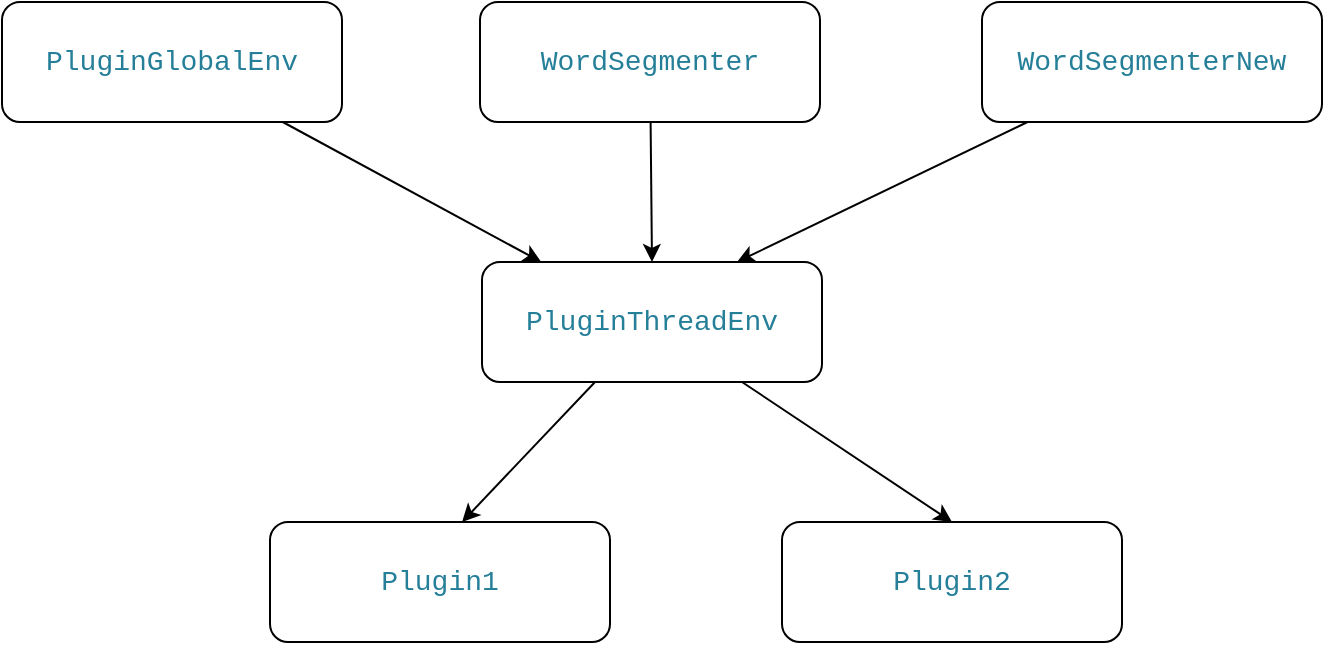 <mxfile version="14.9.9" type="github">
  <diagram id="98bSKeaewmH1Va8LNb7o" name="Page-1">
    <mxGraphModel dx="946" dy="557" grid="1" gridSize="10" guides="1" tooltips="1" connect="1" arrows="1" fold="1" page="1" pageScale="1" pageWidth="827" pageHeight="1169" math="0" shadow="0">
      <root>
        <mxCell id="0" />
        <mxCell id="1" parent="0" />
        <mxCell id="ym3dQRyU-8HA6WPjWsnF-10" style="edgeStyle=none;rounded=0;orthogonalLoop=1;jettySize=auto;html=1;entryX=0.565;entryY=0;entryDx=0;entryDy=0;entryPerimeter=0;" edge="1" parent="1" source="ym3dQRyU-8HA6WPjWsnF-1" target="ym3dQRyU-8HA6WPjWsnF-8">
          <mxGeometry relative="1" as="geometry" />
        </mxCell>
        <mxCell id="ym3dQRyU-8HA6WPjWsnF-11" style="edgeStyle=none;rounded=0;orthogonalLoop=1;jettySize=auto;html=1;entryX=0.5;entryY=0;entryDx=0;entryDy=0;" edge="1" parent="1" source="ym3dQRyU-8HA6WPjWsnF-1" target="ym3dQRyU-8HA6WPjWsnF-9">
          <mxGeometry relative="1" as="geometry" />
        </mxCell>
        <mxCell id="ym3dQRyU-8HA6WPjWsnF-1" value="&lt;div style=&quot;background-color: rgb(255 , 255 , 255) ; font-family: &amp;#34;menlo&amp;#34; , &amp;#34;monaco&amp;#34; , &amp;#34;courier new&amp;#34; , monospace ; font-size: 14px ; line-height: 21px&quot;&gt;&lt;span style=&quot;color: #267f99&quot;&gt;PluginThreadEnv&lt;/span&gt;&lt;/div&gt;" style="rounded=1;whiteSpace=wrap;html=1;" vertex="1" parent="1">
          <mxGeometry x="350" y="270" width="170" height="60" as="geometry" />
        </mxCell>
        <mxCell id="ym3dQRyU-8HA6WPjWsnF-5" style="rounded=0;orthogonalLoop=1;jettySize=auto;html=1;" edge="1" parent="1" source="ym3dQRyU-8HA6WPjWsnF-2" target="ym3dQRyU-8HA6WPjWsnF-1">
          <mxGeometry relative="1" as="geometry" />
        </mxCell>
        <mxCell id="ym3dQRyU-8HA6WPjWsnF-2" value="&lt;div style=&quot;background-color: rgb(255 , 255 , 255) ; font-family: &amp;#34;menlo&amp;#34; , &amp;#34;monaco&amp;#34; , &amp;#34;courier new&amp;#34; , monospace ; font-size: 14px ; line-height: 21px&quot;&gt;&lt;div style=&quot;font-family: &amp;#34;menlo&amp;#34; , &amp;#34;monaco&amp;#34; , &amp;#34;courier new&amp;#34; , monospace ; line-height: 21px&quot;&gt;&lt;span style=&quot;color: #267f99&quot;&gt;PluginGlobalEnv&lt;/span&gt;&lt;/div&gt;&lt;/div&gt;" style="rounded=1;whiteSpace=wrap;html=1;" vertex="1" parent="1">
          <mxGeometry x="110" y="140" width="170" height="60" as="geometry" />
        </mxCell>
        <mxCell id="ym3dQRyU-8HA6WPjWsnF-6" style="edgeStyle=none;rounded=0;orthogonalLoop=1;jettySize=auto;html=1;entryX=0.5;entryY=0;entryDx=0;entryDy=0;" edge="1" parent="1" source="ym3dQRyU-8HA6WPjWsnF-3" target="ym3dQRyU-8HA6WPjWsnF-1">
          <mxGeometry relative="1" as="geometry" />
        </mxCell>
        <mxCell id="ym3dQRyU-8HA6WPjWsnF-3" value="&lt;div style=&quot;background-color: rgb(255 , 255 , 255) ; font-family: &amp;#34;menlo&amp;#34; , &amp;#34;monaco&amp;#34; , &amp;#34;courier new&amp;#34; , monospace ; font-size: 14px ; line-height: 21px&quot;&gt;&lt;div style=&quot;font-family: &amp;#34;menlo&amp;#34; , &amp;#34;monaco&amp;#34; , &amp;#34;courier new&amp;#34; , monospace ; line-height: 21px&quot;&gt;&lt;div style=&quot;font-family: &amp;#34;menlo&amp;#34; , &amp;#34;monaco&amp;#34; , &amp;#34;courier new&amp;#34; , monospace ; line-height: 21px&quot;&gt;&lt;span style=&quot;color: #267f99&quot;&gt;WordSegmenter&lt;/span&gt;&lt;/div&gt;&lt;/div&gt;&lt;/div&gt;" style="rounded=1;whiteSpace=wrap;html=1;" vertex="1" parent="1">
          <mxGeometry x="349" y="140" width="170" height="60" as="geometry" />
        </mxCell>
        <mxCell id="ym3dQRyU-8HA6WPjWsnF-7" style="edgeStyle=none;rounded=0;orthogonalLoop=1;jettySize=auto;html=1;entryX=0.75;entryY=0;entryDx=0;entryDy=0;" edge="1" parent="1" source="ym3dQRyU-8HA6WPjWsnF-4" target="ym3dQRyU-8HA6WPjWsnF-1">
          <mxGeometry relative="1" as="geometry" />
        </mxCell>
        <mxCell id="ym3dQRyU-8HA6WPjWsnF-4" value="&lt;div style=&quot;background-color: rgb(255 , 255 , 255) ; font-family: &amp;#34;menlo&amp;#34; , &amp;#34;monaco&amp;#34; , &amp;#34;courier new&amp;#34; , monospace ; font-size: 14px ; line-height: 21px&quot;&gt;&lt;div style=&quot;font-family: &amp;#34;menlo&amp;#34; , &amp;#34;monaco&amp;#34; , &amp;#34;courier new&amp;#34; , monospace ; line-height: 21px&quot;&gt;&lt;div style=&quot;font-family: &amp;#34;menlo&amp;#34; , &amp;#34;monaco&amp;#34; , &amp;#34;courier new&amp;#34; , monospace ; line-height: 21px&quot;&gt;&lt;span style=&quot;color: #267f99&quot;&gt;WordSegmenterNew&lt;/span&gt;&lt;/div&gt;&lt;/div&gt;&lt;/div&gt;" style="rounded=1;whiteSpace=wrap;html=1;" vertex="1" parent="1">
          <mxGeometry x="600" y="140" width="170" height="60" as="geometry" />
        </mxCell>
        <mxCell id="ym3dQRyU-8HA6WPjWsnF-8" value="&lt;div style=&quot;background-color: rgb(255 , 255 , 255) ; font-family: &amp;#34;menlo&amp;#34; , &amp;#34;monaco&amp;#34; , &amp;#34;courier new&amp;#34; , monospace ; font-size: 14px ; line-height: 21px&quot;&gt;&lt;span style=&quot;color: #267f99&quot;&gt;Plugin1&lt;/span&gt;&lt;/div&gt;" style="rounded=1;whiteSpace=wrap;html=1;" vertex="1" parent="1">
          <mxGeometry x="244" y="400" width="170" height="60" as="geometry" />
        </mxCell>
        <mxCell id="ym3dQRyU-8HA6WPjWsnF-9" value="&lt;div style=&quot;background-color: rgb(255 , 255 , 255) ; font-family: &amp;#34;menlo&amp;#34; , &amp;#34;monaco&amp;#34; , &amp;#34;courier new&amp;#34; , monospace ; font-size: 14px ; line-height: 21px&quot;&gt;&lt;span style=&quot;color: #267f99&quot;&gt;Plugin2&lt;/span&gt;&lt;/div&gt;" style="rounded=1;whiteSpace=wrap;html=1;" vertex="1" parent="1">
          <mxGeometry x="500" y="400" width="170" height="60" as="geometry" />
        </mxCell>
      </root>
    </mxGraphModel>
  </diagram>
</mxfile>
